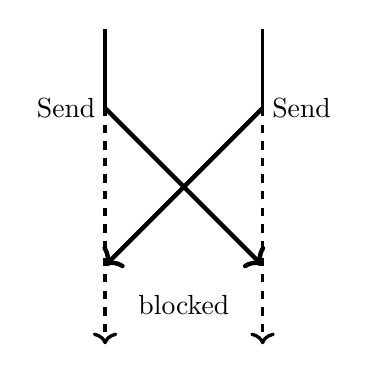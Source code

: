 \begin{tikzpicture}
  \draw[very thick] (0,4) -- (0,3);
  \draw[very thick] (2,4) -- (2,3);
  \draw[very thick,dashed,->] (0,3) -- (0,0);
  \draw[very thick,dashed,->] (2,3) -- (2,0);
  \node[left]  at (0,3) {Send};
  \node[right] at (2,3) {Send};
  \node at (1,0.5) {blocked};
  \draw[ultra thick,->] (0,3) -- (2,1);
  \draw[ultra thick,->] (2,3) -- (0,1);
\end{tikzpicture}
